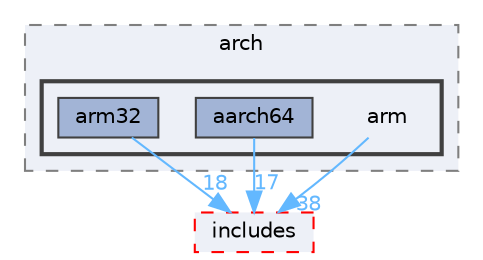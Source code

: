 digraph "/Users/jonathan/Works/Tools/Triton/src/libtriton/arch/arm"
{
 // LATEX_PDF_SIZE
  bgcolor="transparent";
  edge [fontname=Helvetica,fontsize=10,labelfontname=Helvetica,labelfontsize=10];
  node [fontname=Helvetica,fontsize=10,shape=box,height=0.2,width=0.4];
  compound=true
  subgraph clusterdir_438c551635df427b50f3732e2af9bbb8 {
    graph [ bgcolor="#edf0f7", pencolor="grey50", label="arch", fontname=Helvetica,fontsize=10 style="filled,dashed", URL="dir_438c551635df427b50f3732e2af9bbb8.html",tooltip=""]
  subgraph clusterdir_439cda7f049d528368ef6403baea4d5e {
    graph [ bgcolor="#edf0f7", pencolor="grey25", label="", fontname=Helvetica,fontsize=10 style="filled,bold", URL="dir_439cda7f049d528368ef6403baea4d5e.html",tooltip=""]
    dir_439cda7f049d528368ef6403baea4d5e [shape=plaintext, label="arm"];
  dir_81dab2f32f957d3bafa73538a9c5dee7 [label="aarch64", fillcolor="#a2b4d6", color="grey25", style="filled", URL="dir_81dab2f32f957d3bafa73538a9c5dee7.html",tooltip=""];
  dir_9d9b87bdeb852e4e9842f2138737a392 [label="arm32", fillcolor="#a2b4d6", color="grey25", style="filled", URL="dir_9d9b87bdeb852e4e9842f2138737a392.html",tooltip=""];
  }
  }
  dir_f9d272ec16541780a187e9fc1e6dde2e [label="includes", fillcolor="#edf0f7", color="red", style="filled,dashed", URL="dir_f9d272ec16541780a187e9fc1e6dde2e.html",tooltip=""];
  dir_439cda7f049d528368ef6403baea4d5e->dir_f9d272ec16541780a187e9fc1e6dde2e [headlabel="38", labeldistance=1.5 headhref="dir_000002_000011.html" color="steelblue1" fontcolor="steelblue1"];
  dir_81dab2f32f957d3bafa73538a9c5dee7->dir_f9d272ec16541780a187e9fc1e6dde2e [headlabel="17", labeldistance=1.5 headhref="dir_000000_000011.html" color="steelblue1" fontcolor="steelblue1"];
  dir_9d9b87bdeb852e4e9842f2138737a392->dir_f9d272ec16541780a187e9fc1e6dde2e [headlabel="18", labeldistance=1.5 headhref="dir_000003_000011.html" color="steelblue1" fontcolor="steelblue1"];
}
